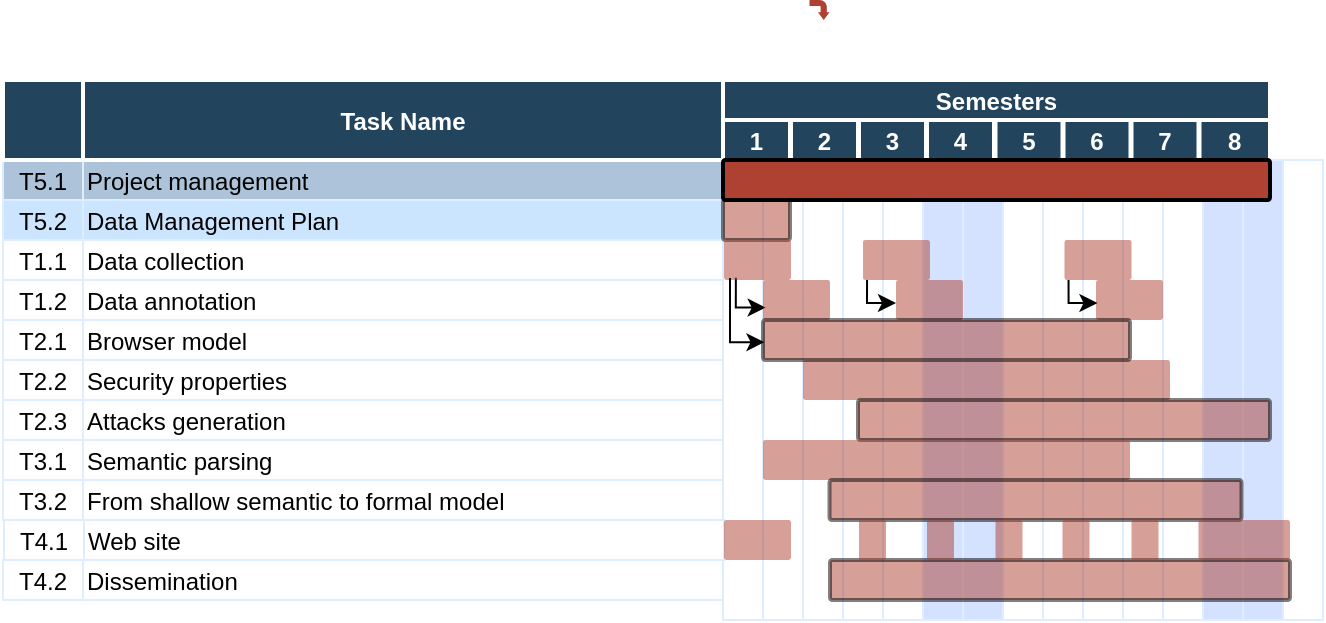 <mxfile version="13.9.8" type="github">
  <diagram name="Page-1" id="8378b5f6-a2b2-b727-a746-972ab9d02e00">
    <mxGraphModel dx="716" dy="472" grid="1" gridSize="10" guides="1" tooltips="1" connect="0" arrows="1" fold="1" page="1" pageScale="1.5" pageWidth="1169" pageHeight="827" background="#ffffff" math="0" shadow="0">
      <root>
        <mxCell id="0" />
        <mxCell id="1" parent="0" />
        <mxCell id="BeNpnSTio6wCFOVDRi12-287" value="1" style="fillColor=#23445D;strokeColor=#FFFFFF;strokeWidth=2;fontColor=#FFFFFF;fontStyle=1" vertex="1" parent="1">
          <mxGeometry x="686.5" y="360" width="33.5" height="20" as="geometry" />
        </mxCell>
        <mxCell id="BeNpnSTio6wCFOVDRi12-283" value="6" style="fillColor=#23445D;strokeColor=#FFFFFF;strokeWidth=2;fontColor=#FFFFFF;fontStyle=1" vertex="1" parent="1">
          <mxGeometry x="856.75" y="360" width="33.5" height="20" as="geometry" />
        </mxCell>
        <mxCell id="BeNpnSTio6wCFOVDRi12-284" value="5" style="fillColor=#23445D;strokeColor=#FFFFFF;strokeWidth=2;fontColor=#FFFFFF;fontStyle=1" vertex="1" parent="1">
          <mxGeometry x="822.75" y="360" width="33.5" height="20" as="geometry" />
        </mxCell>
        <mxCell id="BeNpnSTio6wCFOVDRi12-285" value="8" style="fillColor=#23445D;strokeColor=#FFFFFF;strokeWidth=2;fontColor=#FFFFFF;fontStyle=1" vertex="1" parent="1">
          <mxGeometry x="924.75" y="360" width="35.25" height="20" as="geometry" />
        </mxCell>
        <mxCell id="BeNpnSTio6wCFOVDRi12-286" value="7" style="fillColor=#23445D;strokeColor=#FFFFFF;strokeWidth=2;fontColor=#FFFFFF;fontStyle=1" vertex="1" parent="1">
          <mxGeometry x="890.75" y="360" width="33.5" height="20" as="geometry" />
        </mxCell>
        <mxCell id="BeNpnSTio6wCFOVDRi12-280" value="2" style="fillColor=#23445D;strokeColor=#FFFFFF;strokeWidth=2;fontColor=#FFFFFF;fontStyle=1" vertex="1" parent="1">
          <mxGeometry x="720.5" y="360" width="33.5" height="20" as="geometry" />
        </mxCell>
        <mxCell id="BeNpnSTio6wCFOVDRi12-281" value="4" style="fillColor=#23445D;strokeColor=#FFFFFF;strokeWidth=2;fontColor=#FFFFFF;fontStyle=1" vertex="1" parent="1">
          <mxGeometry x="788.5" y="360" width="33.5" height="20" as="geometry" />
        </mxCell>
        <mxCell id="BeNpnSTio6wCFOVDRi12-282" value="3" style="fillColor=#23445D;strokeColor=#FFFFFF;strokeWidth=2;fontColor=#FFFFFF;fontStyle=1" vertex="1" parent="1">
          <mxGeometry x="754.5" y="360" width="33.5" height="20" as="geometry" />
        </mxCell>
        <mxCell id="63" value="T5.1" style="strokeColor=#DEEDFF;fillColor=#ADC3D9" parent="1" vertex="1">
          <mxGeometry x="326.5" y="380" width="40" height="20" as="geometry" />
        </mxCell>
        <mxCell id="64" value="Project management" style="align=left;strokeColor=#DEEDFF;fillColor=#ADC3D9" parent="1" vertex="1">
          <mxGeometry x="366.5" y="380" width="320" height="20" as="geometry" />
        </mxCell>
        <mxCell id="68" value="" style="strokeColor=#DEEDFF" parent="1" vertex="1">
          <mxGeometry x="686.5" y="380" width="20" height="230" as="geometry" />
        </mxCell>
        <mxCell id="69" value="T5.2" style="strokeColor=#DEEDFF;fillColor=#CCE5FF" parent="1" vertex="1">
          <mxGeometry x="326.5" y="400.0" width="40" height="20" as="geometry" />
        </mxCell>
        <mxCell id="70" value="Data Management Plan" style="align=left;strokeColor=#DEEDFF;fillColor=#CCE5FF" parent="1" vertex="1">
          <mxGeometry x="366.5" y="400.0" width="320.0" height="20" as="geometry" />
        </mxCell>
        <mxCell id="74" value="T1.1" style="strokeColor=#DEEDFF" parent="1" vertex="1">
          <mxGeometry x="326.5" y="420.0" width="40" height="20" as="geometry" />
        </mxCell>
        <mxCell id="75" value="Data collection" style="align=left;strokeColor=#DEEDFF" parent="1" vertex="1">
          <mxGeometry x="366.5" y="420.0" width="320.0" height="20.0" as="geometry" />
        </mxCell>
        <mxCell id="79" value="T1.2" style="strokeColor=#DEEDFF" parent="1" vertex="1">
          <mxGeometry x="326.5" y="440.0" width="40" height="20" as="geometry" />
        </mxCell>
        <mxCell id="80" value="Data annotation" style="align=left;strokeColor=#DEEDFF" parent="1" vertex="1">
          <mxGeometry x="366.5" y="440.0" width="320" height="20" as="geometry" />
        </mxCell>
        <mxCell id="84" value="T2.1" style="strokeColor=#DEEDFF" parent="1" vertex="1">
          <mxGeometry x="326.5" y="460.0" width="40" height="20" as="geometry" />
        </mxCell>
        <mxCell id="85" value="Browser model" style="align=left;strokeColor=#DEEDFF" parent="1" vertex="1">
          <mxGeometry x="366.5" y="460.0" width="320.0" height="20" as="geometry" />
        </mxCell>
        <mxCell id="89" value="T2.2" style="strokeColor=#DEEDFF" parent="1" vertex="1">
          <mxGeometry x="326.5" y="480.0" width="40" height="20" as="geometry" />
        </mxCell>
        <mxCell id="90" value="Security properties" style="align=left;strokeColor=#DEEDFF" parent="1" vertex="1">
          <mxGeometry x="366.5" y="480.0" width="320.0" height="20" as="geometry" />
        </mxCell>
        <mxCell id="94" value="T2.3" style="strokeColor=#DEEDFF" parent="1" vertex="1">
          <mxGeometry x="326.5" y="500.0" width="40" height="20" as="geometry" />
        </mxCell>
        <mxCell id="95" value="Attacks generation" style="align=left;strokeColor=#DEEDFF" parent="1" vertex="1">
          <mxGeometry x="366.5" y="500.0" width="320.0" height="20" as="geometry" />
        </mxCell>
        <mxCell id="99" value="T3.1" style="strokeColor=#DEEDFF" parent="1" vertex="1">
          <mxGeometry x="326.5" y="520.0" width="40" height="20" as="geometry" />
        </mxCell>
        <mxCell id="100" value="Semantic parsing" style="align=left;strokeColor=#DEEDFF" parent="1" vertex="1">
          <mxGeometry x="366.5" y="520.0" width="320.0" height="20" as="geometry" />
        </mxCell>
        <mxCell id="194" value="" style="strokeColor=#DEEDFF" parent="1" vertex="1">
          <mxGeometry x="706.5" y="380" width="20" height="230" as="geometry" />
        </mxCell>
        <mxCell id="195" value="" style="strokeColor=#DEEDFF" parent="1" vertex="1">
          <mxGeometry x="726.5" y="380" width="20" height="230" as="geometry" />
        </mxCell>
        <mxCell id="196" value="" style="strokeColor=#DEEDFF" parent="1" vertex="1">
          <mxGeometry x="746.5" y="380" width="20" height="230" as="geometry" />
        </mxCell>
        <mxCell id="197" value="" style="strokeColor=#DEEDFF" parent="1" vertex="1">
          <mxGeometry x="766.5" y="380" width="20" height="230" as="geometry" />
        </mxCell>
        <mxCell id="198" value="" style="strokeColor=#DEEDFF;fillColor=#D4E1FF" parent="1" vertex="1">
          <mxGeometry x="786.5" y="380" width="20" height="230" as="geometry" />
        </mxCell>
        <mxCell id="199" value="" style="strokeColor=#DEEDFF;fillColor=#D4E1FF" parent="1" vertex="1">
          <mxGeometry x="806.5" y="380" width="20" height="230" as="geometry" />
        </mxCell>
        <mxCell id="200" value="" style="strokeColor=#DEEDFF" parent="1" vertex="1">
          <mxGeometry x="826.5" y="380" width="20" height="230" as="geometry" />
        </mxCell>
        <mxCell id="201" value="" style="strokeColor=#DEEDFF" parent="1" vertex="1">
          <mxGeometry x="846.5" y="380" width="20" height="230" as="geometry" />
        </mxCell>
        <mxCell id="202" value="" style="strokeColor=#DEEDFF" parent="1" vertex="1">
          <mxGeometry x="866.5" y="380" width="20" height="230" as="geometry" />
        </mxCell>
        <mxCell id="203" value="" style="strokeColor=#DEEDFF" parent="1" vertex="1">
          <mxGeometry x="886.5" y="380" width="20" height="230" as="geometry" />
        </mxCell>
        <mxCell id="204" value="" style="strokeColor=#DEEDFF" parent="1" vertex="1">
          <mxGeometry x="906.5" y="380" width="20" height="230" as="geometry" />
        </mxCell>
        <mxCell id="205" value="" style="strokeColor=#DEEDFF;fillColor=#D4E1FF" parent="1" vertex="1">
          <mxGeometry x="926.5" y="380" width="20" height="230" as="geometry" />
        </mxCell>
        <mxCell id="206" value="" style="strokeColor=#DEEDFF;fillColor=#D4E1FF" parent="1" vertex="1">
          <mxGeometry x="946.5" y="380" width="20" height="230" as="geometry" />
        </mxCell>
        <mxCell id="207" value="" style="strokeColor=#DEEDFF" parent="1" vertex="1">
          <mxGeometry x="966.5" y="380" width="20" height="230" as="geometry" />
        </mxCell>
        <mxCell id="2" value="Task Name" style="fillColor=#23445D;strokeColor=#FFFFFF;strokeWidth=2;fontColor=#FFFFFF;fontStyle=1" parent="1" vertex="1">
          <mxGeometry x="366.5" y="340" width="320" height="40" as="geometry" />
        </mxCell>
        <mxCell id="3" value="" style="fillColor=#23445D;strokeColor=#FFFFFF;strokeWidth=2;fontColor=#FFFFFF;fontStyle=1" parent="1" vertex="1">
          <mxGeometry x="326.5" y="340" width="40" height="40" as="geometry" />
        </mxCell>
        <mxCell id="4" value="Semesters" style="fillColor=#23445D;strokeColor=#FFFFFF;strokeWidth=2;fontColor=#FFFFFF;fontStyle=1" parent="1" vertex="1">
          <mxGeometry x="686.5" y="340" width="273.5" height="20" as="geometry" />
        </mxCell>
        <mxCell id="242" value="" style="shape=mxgraph.flowchart.process;fillColor=#AE4132;strokeColor=#000000;strokeWidth=2;opacity=50" parent="1" vertex="1">
          <mxGeometry x="686.5" y="400" width="33.5" height="20" as="geometry" />
        </mxCell>
        <mxCell id="BeNpnSTio6wCFOVDRi12-294" value="" style="edgeStyle=orthogonalEdgeStyle;rounded=0;orthogonalLoop=1;jettySize=auto;html=1;entryX=0.04;entryY=0.69;entryDx=0;entryDy=0;entryPerimeter=0;exitX=0.177;exitY=0.943;exitDx=0;exitDy=0;exitPerimeter=0;" edge="1" parent="1" source="245" target="BeNpnSTio6wCFOVDRi12-291">
          <mxGeometry relative="1" as="geometry">
            <Array as="points">
              <mxPoint x="693" y="454" />
            </Array>
          </mxGeometry>
        </mxCell>
        <mxCell id="245" value="" style="shape=mxgraph.flowchart.process;fillColor=#AE4132;strokeColor=none;strokeWidth=2;opacity=50" parent="1" vertex="1">
          <mxGeometry x="687" y="420" width="33.5" height="20" as="geometry" />
        </mxCell>
        <mxCell id="250" value="" style="shape=mxgraph.arrows.bent_right_arrow;fillColor=#AE4132;strokeColor=none;strokeWidth=2;direction=south" parent="1" vertex="1">
          <mxGeometry x="729.75" y="300.0" width="10.0" height="10.0" as="geometry" />
        </mxCell>
        <mxCell id="254" value="" style="shape=mxgraph.flowchart.process;fillColor=#AE4132;strokeColor=#000000;strokeWidth=2;opacity=100" parent="1" vertex="1">
          <mxGeometry x="686.5" y="380" width="273.5" height="20" as="geometry" />
        </mxCell>
        <mxCell id="BeNpnSTio6wCFOVDRi12-289" value="" style="shape=mxgraph.flowchart.process;fillColor=#AE4132;strokeColor=none;strokeWidth=2;opacity=50" vertex="1" parent="1">
          <mxGeometry x="756.5" y="420" width="33.5" height="20" as="geometry" />
        </mxCell>
        <mxCell id="BeNpnSTio6wCFOVDRi12-290" value="" style="shape=mxgraph.flowchart.process;fillColor=#AE4132;strokeColor=none;strokeWidth=2;opacity=50" vertex="1" parent="1">
          <mxGeometry x="857.25" y="420" width="33.5" height="20" as="geometry" />
        </mxCell>
        <mxCell id="BeNpnSTio6wCFOVDRi12-291" value="" style="shape=mxgraph.flowchart.process;fillColor=#AE4132;strokeColor=none;strokeWidth=2;opacity=50" vertex="1" parent="1">
          <mxGeometry x="706.5" y="440" width="33.5" height="20" as="geometry" />
        </mxCell>
        <mxCell id="BeNpnSTio6wCFOVDRi12-292" value="" style="shape=mxgraph.flowchart.process;fillColor=#AE4132;strokeColor=none;strokeWidth=2;opacity=50" vertex="1" parent="1">
          <mxGeometry x="773" y="440" width="33.5" height="20" as="geometry" />
        </mxCell>
        <mxCell id="BeNpnSTio6wCFOVDRi12-293" value="" style="shape=mxgraph.flowchart.process;fillColor=#AE4132;strokeColor=none;strokeWidth=2;opacity=50" vertex="1" parent="1">
          <mxGeometry x="873" y="440" width="33.5" height="20" as="geometry" />
        </mxCell>
        <mxCell id="BeNpnSTio6wCFOVDRi12-295" value="" style="edgeStyle=orthogonalEdgeStyle;rounded=0;orthogonalLoop=1;jettySize=auto;html=1;entryX=1.047;entryY=0.141;entryDx=0;entryDy=0;entryPerimeter=0;exitX=0.178;exitY=1.09;exitDx=0;exitDy=0;exitPerimeter=0;" edge="1" parent="1">
          <mxGeometry relative="1" as="geometry">
            <mxPoint x="758.523" y="440.0" as="sourcePoint" />
            <mxPoint x="773.0" y="451.52" as="targetPoint" />
            <Array as="points">
              <mxPoint x="758.56" y="451.2" />
            </Array>
          </mxGeometry>
        </mxCell>
        <mxCell id="BeNpnSTio6wCFOVDRi12-296" value="" style="edgeStyle=orthogonalEdgeStyle;rounded=0;orthogonalLoop=1;jettySize=auto;html=1;entryX=1.047;entryY=0.141;entryDx=0;entryDy=0;entryPerimeter=0;exitX=0.178;exitY=1.09;exitDx=0;exitDy=0;exitPerimeter=0;" edge="1" parent="1">
          <mxGeometry relative="1" as="geometry">
            <mxPoint x="859.263" y="440.0" as="sourcePoint" />
            <mxPoint x="873.74" y="451.52" as="targetPoint" />
            <Array as="points">
              <mxPoint x="859.3" y="451.2" />
            </Array>
          </mxGeometry>
        </mxCell>
        <mxCell id="BeNpnSTio6wCFOVDRi12-297" value="T3.2" style="strokeColor=#DEEDFF" vertex="1" parent="1">
          <mxGeometry x="326.5" y="540.0" width="40" height="20" as="geometry" />
        </mxCell>
        <mxCell id="BeNpnSTio6wCFOVDRi12-298" value="From shallow semantic to formal model" style="align=left;strokeColor=#DEEDFF" vertex="1" parent="1">
          <mxGeometry x="366.5" y="540.0" width="320.0" height="20" as="geometry" />
        </mxCell>
        <mxCell id="BeNpnSTio6wCFOVDRi12-299" value="T4.1" style="strokeColor=#DEEDFF" vertex="1" parent="1">
          <mxGeometry x="327.0" y="560.0" width="40" height="20" as="geometry" />
        </mxCell>
        <mxCell id="BeNpnSTio6wCFOVDRi12-300" value="Web site" style="align=left;strokeColor=#DEEDFF" vertex="1" parent="1">
          <mxGeometry x="367.0" y="560.0" width="320.0" height="20" as="geometry" />
        </mxCell>
        <mxCell id="BeNpnSTio6wCFOVDRi12-301" value="T4.2" style="strokeColor=#DEEDFF" vertex="1" parent="1">
          <mxGeometry x="326.5" y="580.0" width="40" height="20" as="geometry" />
        </mxCell>
        <mxCell id="BeNpnSTio6wCFOVDRi12-302" value="Dissemination" style="align=left;strokeColor=#DEEDFF" vertex="1" parent="1">
          <mxGeometry x="366.5" y="580.0" width="320.0" height="20" as="geometry" />
        </mxCell>
        <mxCell id="BeNpnSTio6wCFOVDRi12-303" value="" style="shape=mxgraph.flowchart.process;fillColor=#AE4132;strokeColor=none;strokeWidth=2;opacity=50" vertex="1" parent="1">
          <mxGeometry x="726.5" y="480" width="183.5" height="20" as="geometry" />
        </mxCell>
        <mxCell id="BeNpnSTio6wCFOVDRi12-304" value="" style="shape=mxgraph.flowchart.process;fillColor=#AE4132;strokeColor=#000000;strokeWidth=2;opacity=50" vertex="1" parent="1">
          <mxGeometry x="706.5" y="460" width="183.5" height="20" as="geometry" />
        </mxCell>
        <mxCell id="BeNpnSTio6wCFOVDRi12-305" value="" style="shape=mxgraph.flowchart.process;fillColor=#AE4132;strokeColor=#000000;strokeWidth=2;opacity=50" vertex="1" parent="1">
          <mxGeometry x="754" y="500" width="206" height="20" as="geometry" />
        </mxCell>
        <mxCell id="BeNpnSTio6wCFOVDRi12-306" value="" style="shape=mxgraph.flowchart.process;fillColor=#AE4132;strokeColor=none;strokeWidth=2;opacity=50" vertex="1" parent="1">
          <mxGeometry x="706.5" y="520" width="183.5" height="20" as="geometry" />
        </mxCell>
        <mxCell id="BeNpnSTio6wCFOVDRi12-307" value="" style="shape=mxgraph.flowchart.process;fillColor=#AE4132;strokeColor=#000000;strokeWidth=2;opacity=50" vertex="1" parent="1">
          <mxGeometry x="739.75" y="540" width="206" height="20" as="geometry" />
        </mxCell>
        <mxCell id="BeNpnSTio6wCFOVDRi12-308" value="" style="shape=mxgraph.flowchart.process;fillColor=#AE4132;strokeColor=none;strokeWidth=2;opacity=50" vertex="1" parent="1">
          <mxGeometry x="687" y="560" width="33.5" height="20" as="geometry" />
        </mxCell>
        <mxCell id="BeNpnSTio6wCFOVDRi12-309" value="" style="shape=mxgraph.flowchart.process;fillColor=#AE4132;strokeColor=#000000;strokeWidth=2;opacity=50" vertex="1" parent="1">
          <mxGeometry x="740" y="580" width="230" height="20" as="geometry" />
        </mxCell>
        <mxCell id="BeNpnSTio6wCFOVDRi12-310" value="" style="shape=mxgraph.flowchart.process;fillColor=#AE4132;strokeColor=none;strokeWidth=2;opacity=50" vertex="1" parent="1">
          <mxGeometry x="754.5" y="560" width="13.5" height="20" as="geometry" />
        </mxCell>
        <mxCell id="BeNpnSTio6wCFOVDRi12-311" value="" style="shape=mxgraph.flowchart.process;fillColor=#AE4132;strokeColor=none;strokeWidth=2;opacity=50" vertex="1" parent="1">
          <mxGeometry x="788.5" y="560" width="13.5" height="20" as="geometry" />
        </mxCell>
        <mxCell id="BeNpnSTio6wCFOVDRi12-312" value="" style="shape=mxgraph.flowchart.process;fillColor=#AE4132;strokeColor=none;strokeWidth=2;opacity=50" vertex="1" parent="1">
          <mxGeometry x="822.75" y="560" width="13.5" height="20" as="geometry" />
        </mxCell>
        <mxCell id="BeNpnSTio6wCFOVDRi12-313" value="" style="shape=mxgraph.flowchart.process;fillColor=#AE4132;strokeColor=none;strokeWidth=2;opacity=50" vertex="1" parent="1">
          <mxGeometry x="856.25" y="560" width="13.5" height="20" as="geometry" />
        </mxCell>
        <mxCell id="BeNpnSTio6wCFOVDRi12-314" value="" style="shape=mxgraph.flowchart.process;fillColor=#AE4132;strokeColor=none;strokeWidth=2;opacity=50" vertex="1" parent="1">
          <mxGeometry x="890.75" y="560" width="13.5" height="20" as="geometry" />
        </mxCell>
        <mxCell id="BeNpnSTio6wCFOVDRi12-315" value="" style="shape=mxgraph.flowchart.process;fillColor=#AE4132;strokeColor=none;strokeWidth=2;opacity=50" vertex="1" parent="1">
          <mxGeometry x="924.25" y="560" width="45.75" height="20" as="geometry" />
        </mxCell>
        <mxCell id="BeNpnSTio6wCFOVDRi12-317" value="" style="edgeStyle=orthogonalEdgeStyle;rounded=0;orthogonalLoop=1;jettySize=auto;html=1;entryX=0.004;entryY=0.554;entryDx=0;entryDy=0;entryPerimeter=0;" edge="1" parent="1" target="BeNpnSTio6wCFOVDRi12-304">
          <mxGeometry relative="1" as="geometry">
            <mxPoint x="690" y="439" as="sourcePoint" />
            <mxPoint x="717.84" y="463.8" as="targetPoint" />
            <Array as="points">
              <mxPoint x="690" y="471" />
            </Array>
          </mxGeometry>
        </mxCell>
      </root>
    </mxGraphModel>
  </diagram>
</mxfile>
